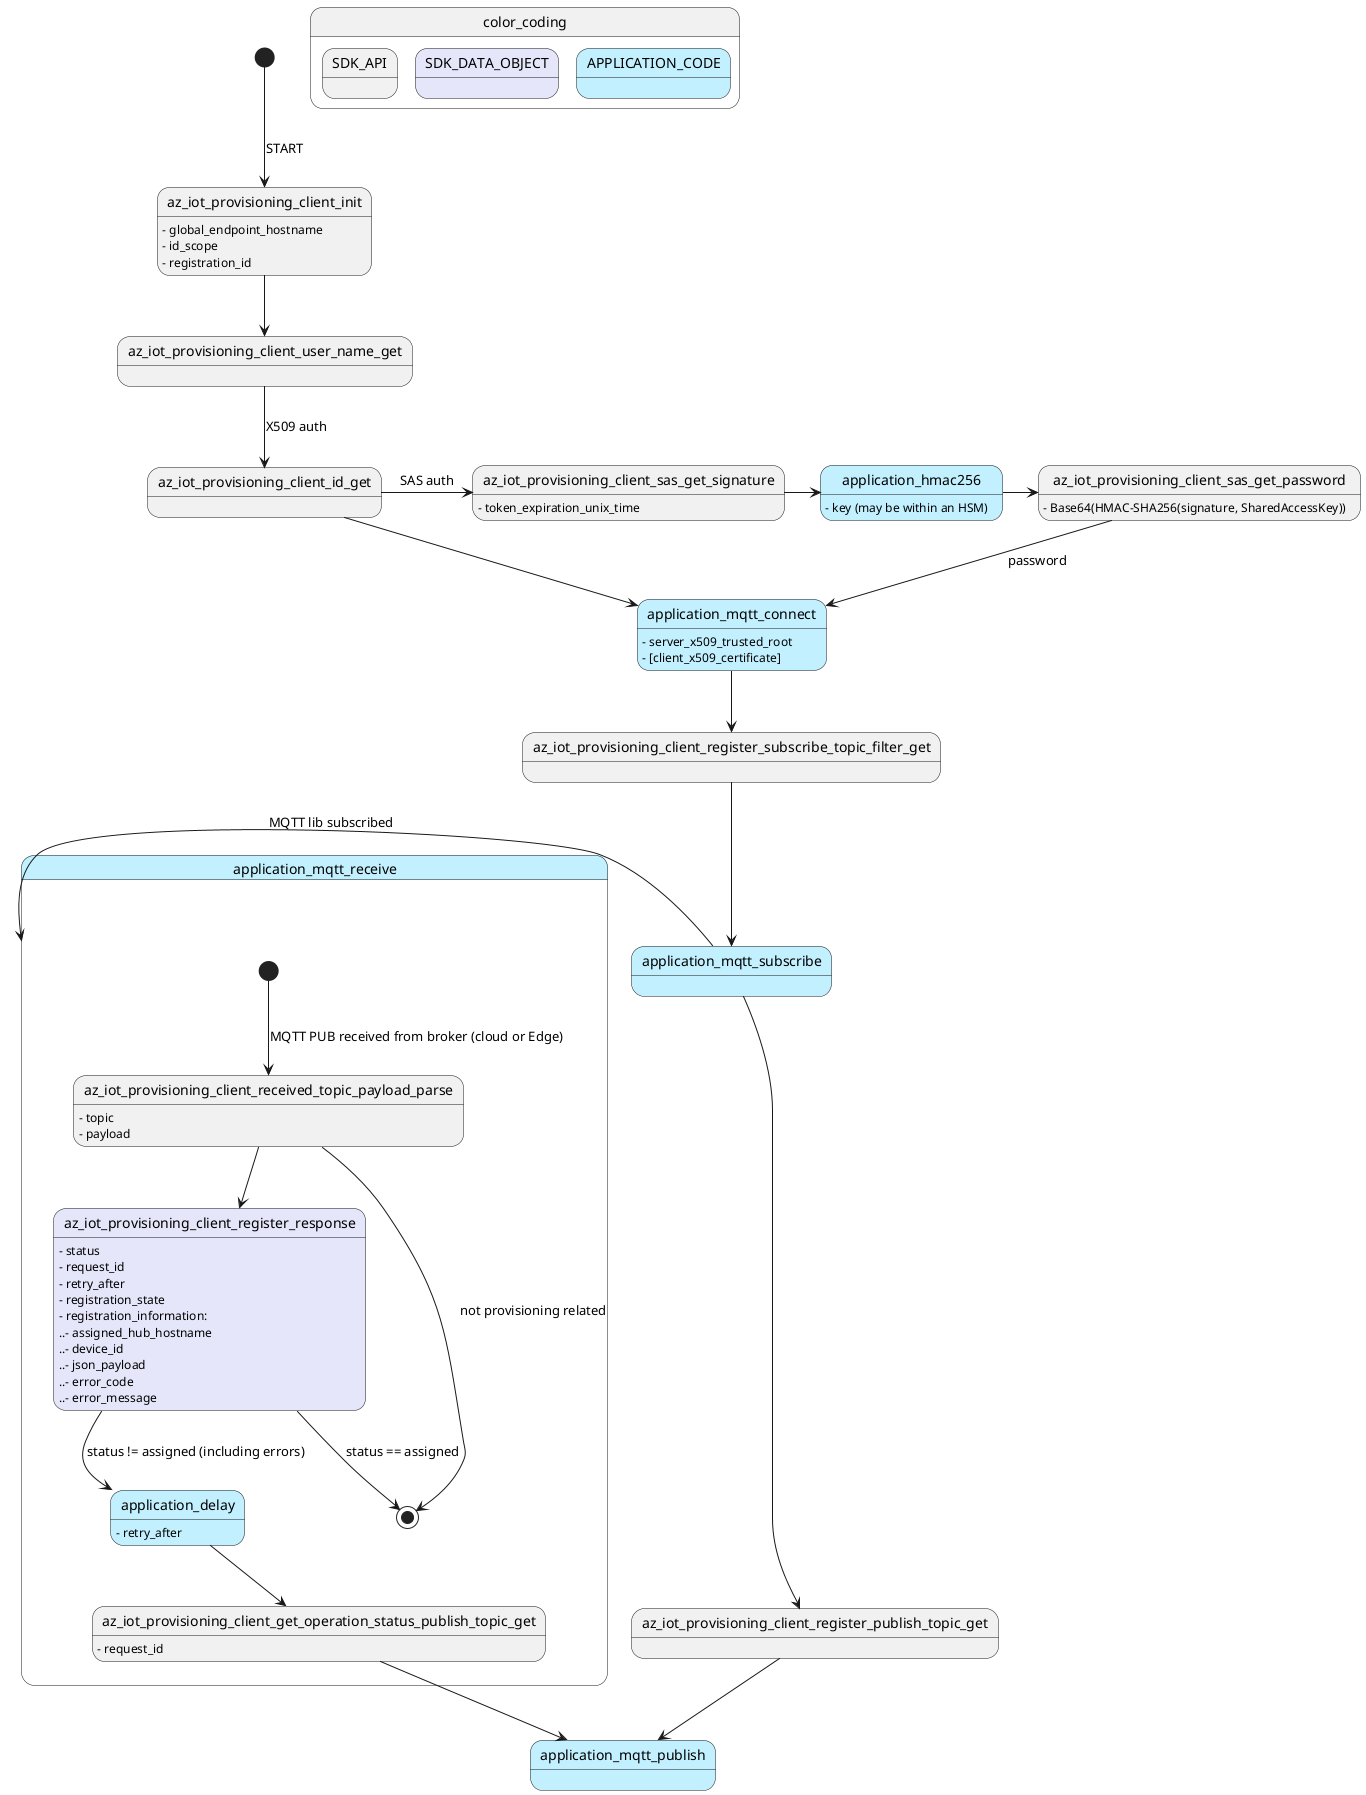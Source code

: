 @startuml

skinparam state {
    BackgroundColor<<APP>> APPLICATION
    BackgroundColor<<STRUCT>> Lavender
}

state color_coding {
    state SDK_API
    state SDK_DATA_OBJECT <<STRUCT>>
    state APPLICATION_CODE <<APP>>
}

' Init
[*] --> az_iot_provisioning_client_init: START
az_iot_provisioning_client_init --> az_iot_provisioning_client_user_name_get
az_iot_provisioning_client_user_name_get --> az_iot_provisioning_client_id_get : X509 auth
state application_mqtt_connect <<APP>>
az_iot_provisioning_client_id_get --> application_mqtt_connect

' Optional SAS token generation:
az_iot_provisioning_client_id_get -> az_iot_provisioning_client_sas_get_signature : SAS auth
az_iot_provisioning_client_sas_get_signature -> application_hmac256
application_hmac256 -> az_iot_provisioning_client_sas_get_password
az_iot_provisioning_client_sas_get_password --> application_mqtt_connect : password
state application_hmac256 <<APP>>

' Subscribe
application_mqtt_connect --> az_iot_provisioning_client_register_subscribe_topic_filter_get
az_iot_provisioning_client_register_subscribe_topic_filter_get --> application_mqtt_subscribe
state application_mqtt_subscribe <<APP>>
application_mqtt_subscribe -> application_mqtt_receive : MQTT lib subscribed

' Register
application_mqtt_subscribe --> az_iot_provisioning_client_register_publish_topic_get
az_iot_provisioning_client_register_publish_topic_get --> application_mqtt_publish
state application_mqtt_publish <<APP>>

state application_mqtt_receive <<APP>> { 
' MQTT PUB received
    [*] --> az_iot_provisioning_client_received_topic_payload_parse: MQTT PUB received from broker (cloud or Edge)
    az_iot_provisioning_client_received_topic_payload_parse --> az_iot_provisioning_client_register_response
    az_iot_provisioning_client_received_topic_payload_parse --> [*] : not provisioning related

    az_iot_provisioning_client_register_response --> [*] : status == assigned
    az_iot_provisioning_client_register_response --> application_delay : status != assigned (including errors)
    state application_delay <<APP>>
    application_delay --> az_iot_provisioning_client_get_operation_status_publish_topic_get
    az_iot_provisioning_client_get_operation_status_publish_topic_get --> application_mqtt_publish
}

' Provisioning client:
az_iot_provisioning_client_init : - global_endpoint_hostname
az_iot_provisioning_client_init : - id_scope
az_iot_provisioning_client_init : - registration_id

' SAS Tokens
az_iot_provisioning_client_sas_get_signature : - token_expiration_unix_time

az_iot_provisioning_client_received_topic_payload_parse : - topic
az_iot_provisioning_client_received_topic_payload_parse : - payload

state az_iot_provisioning_client_register_response <<STRUCT>>
az_iot_provisioning_client_register_response : - status
az_iot_provisioning_client_register_response : - request_id
az_iot_provisioning_client_register_response : - retry_after
az_iot_provisioning_client_register_response : - registration_state
az_iot_provisioning_client_register_response : - registration_information:
az_iot_provisioning_client_register_response : ..- assigned_hub_hostname
az_iot_provisioning_client_register_response : ..- device_id
az_iot_provisioning_client_register_response : ..- json_payload
az_iot_provisioning_client_register_response : ..- error_code
az_iot_provisioning_client_register_response : ..- error_message

az_iot_provisioning_client_sas_get_password: - Base64(HMAC-SHA256(signature, SharedAccessKey))

az_iot_provisioning_client_get_operation_status_publish_topic_get : - request_id

' Application interfaces
application_mqtt_connect : - server_x509_trusted_root
application_mqtt_connect : - [client_x509_certificate]
application_delay : - retry_after
application_hmac256 : - key (may be within an HSM)

@enduml
